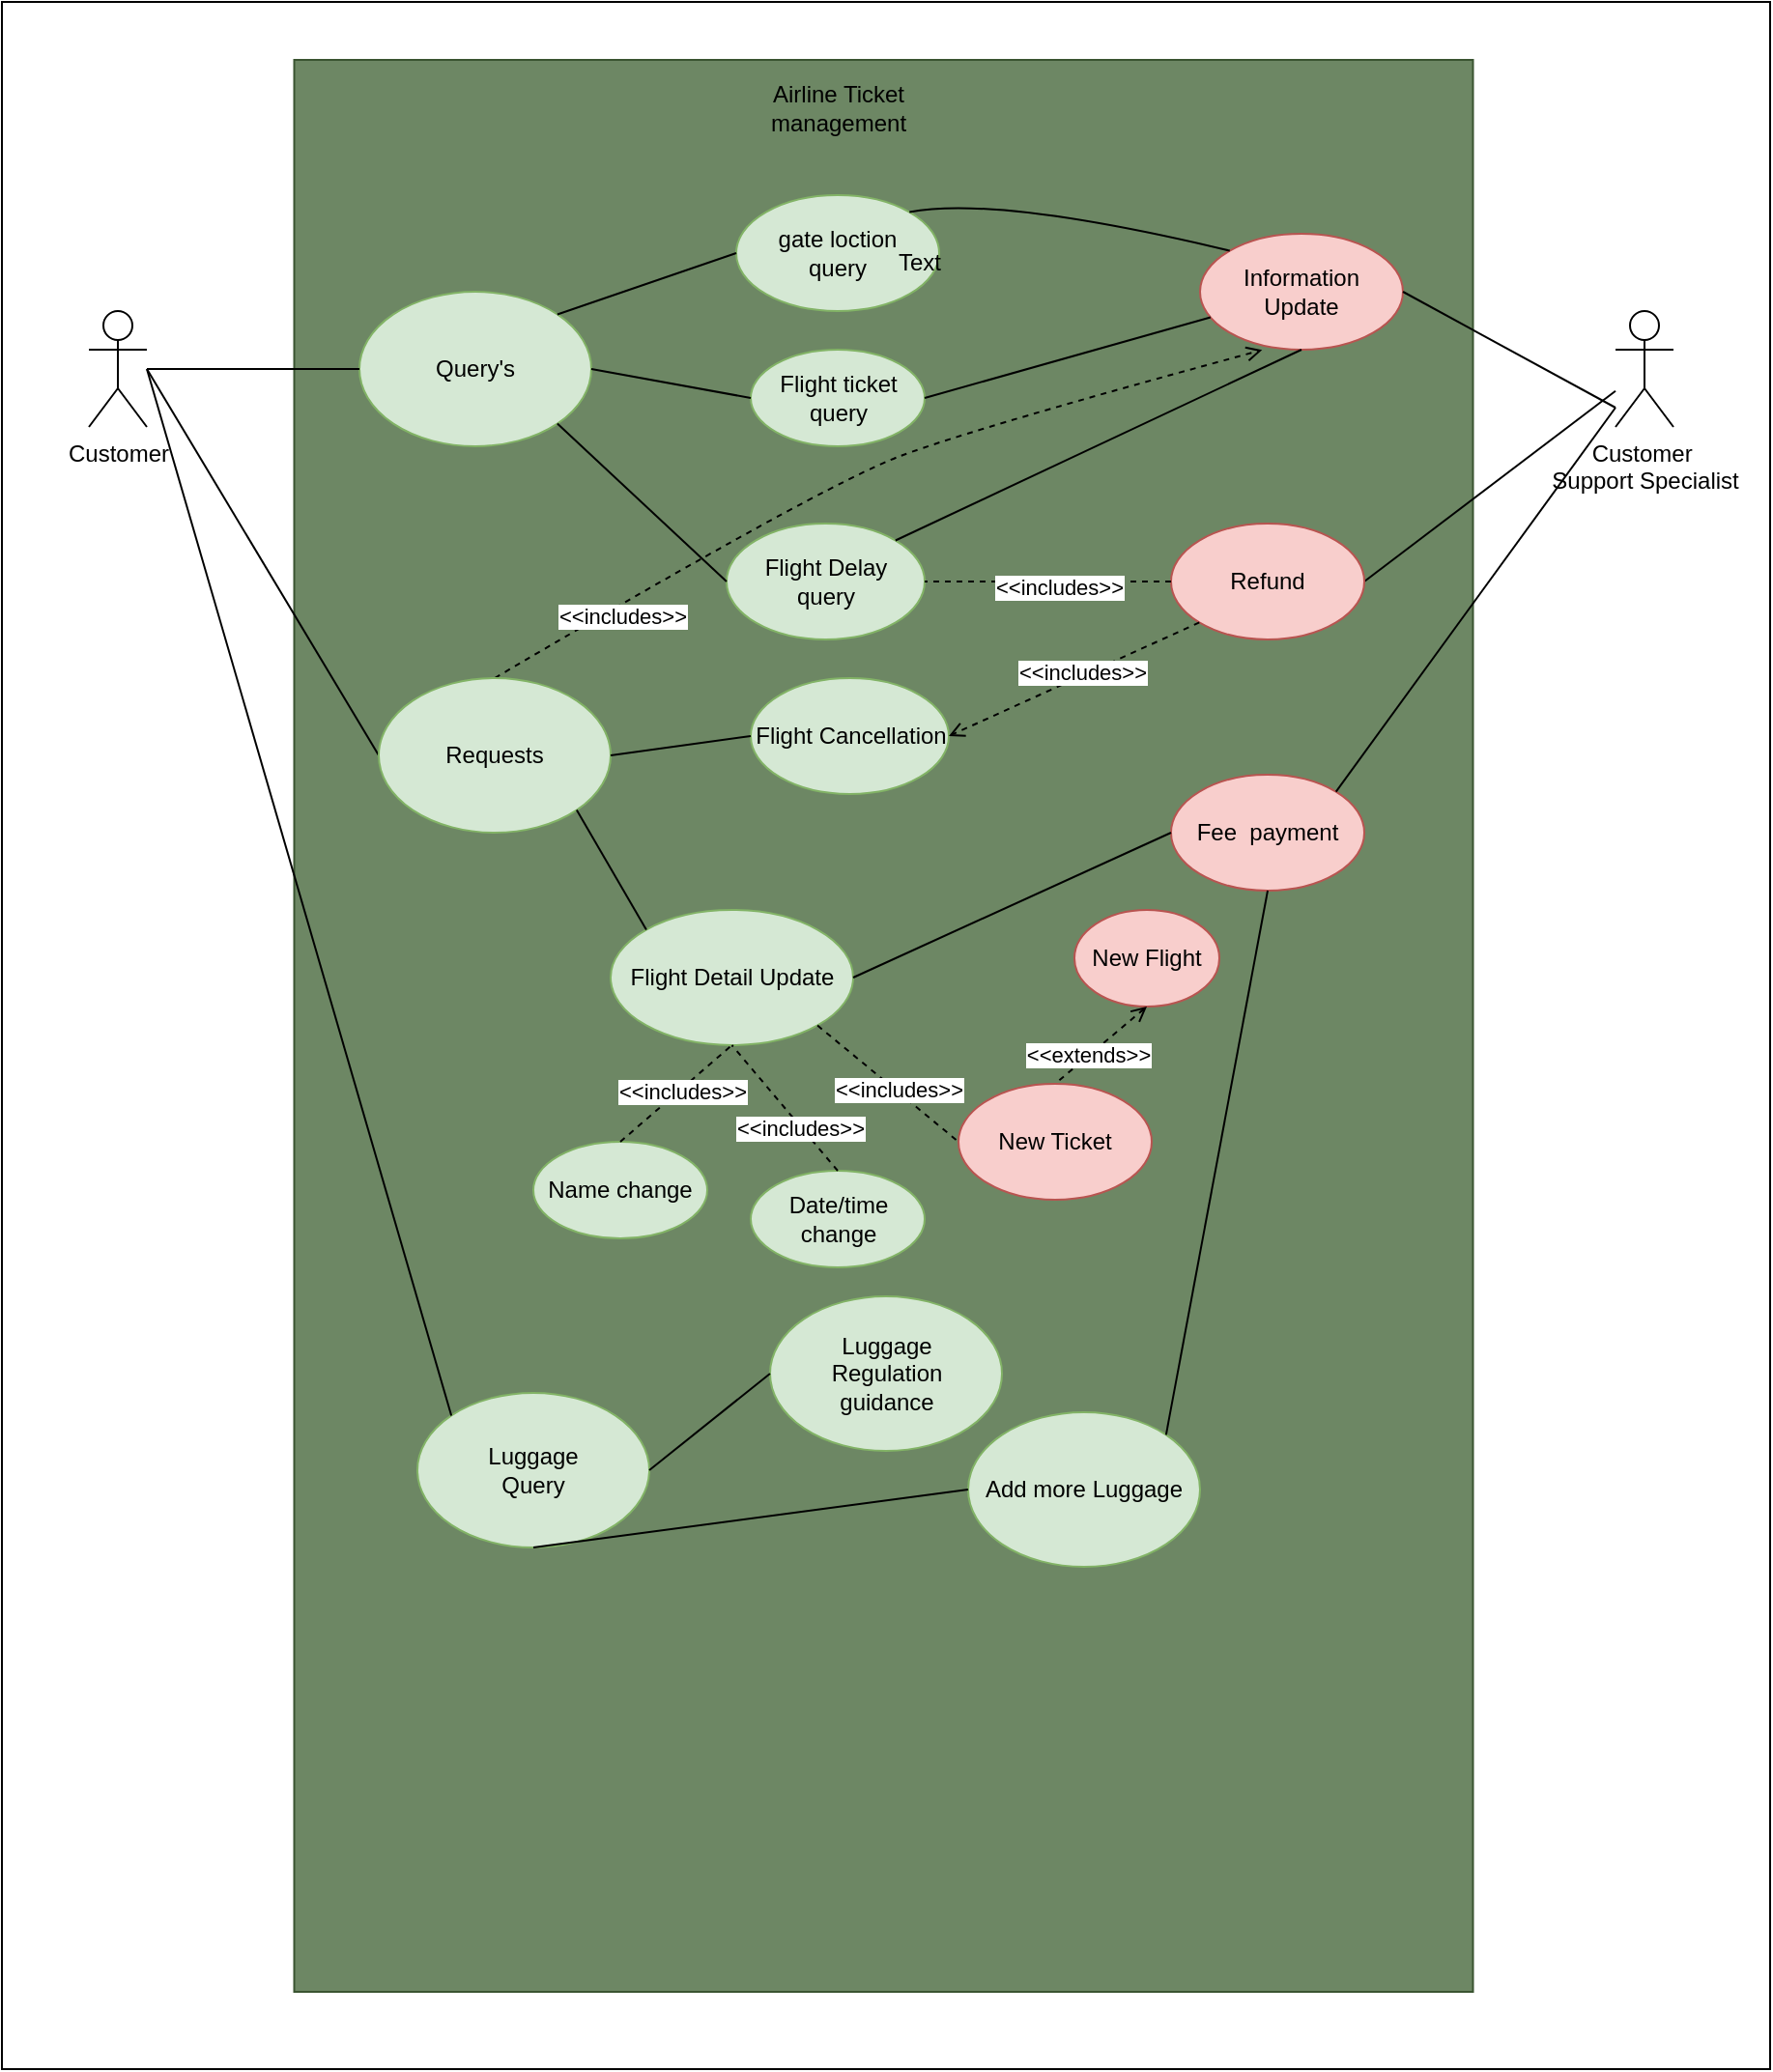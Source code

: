 <mxfile version="26.2.2">
  <diagram name="Page-1" id="nmM2ICLNHWc5m7DLxpwW">
    <mxGraphModel dx="874" dy="1663" grid="1" gridSize="10" guides="1" tooltips="1" connect="1" arrows="1" fold="1" page="1" pageScale="1" pageWidth="850" pageHeight="1100" math="0" shadow="0">
      <root>
        <mxCell id="0" />
        <mxCell id="1" parent="0" />
        <mxCell id="YvsCt8MaSUw-SsX8eenD-76" value="" style="rounded=0;whiteSpace=wrap;html=1;" parent="1" vertex="1">
          <mxGeometry x="45" y="-80" width="915" height="1070" as="geometry" />
        </mxCell>
        <mxCell id="YvsCt8MaSUw-SsX8eenD-75" value="" style="rounded=0;whiteSpace=wrap;html=1;fillColor=#6d8764;fontColor=#ffffff;strokeColor=#3A5431;" parent="1" vertex="1">
          <mxGeometry x="196.25" y="-50" width="610" height="1000" as="geometry" />
        </mxCell>
        <mxCell id="YvsCt8MaSUw-SsX8eenD-52" value="" style="endArrow=open;dashed=1;html=1;rounded=0;entryX=0.306;entryY=1.003;entryDx=0;entryDy=0;entryPerimeter=0;exitX=0.5;exitY=0;exitDx=0;exitDy=0;curved=1;endFill=0;" parent="1" source="YvsCt8MaSUw-SsX8eenD-49" target="YvsCt8MaSUw-SsX8eenD-21" edge="1">
          <mxGeometry width="50" height="50" relative="1" as="geometry">
            <mxPoint x="360" y="230" as="sourcePoint" />
            <mxPoint x="410" y="180" as="targetPoint" />
            <Array as="points">
              <mxPoint x="470" y="170" />
              <mxPoint x="550" y="140" />
            </Array>
          </mxGeometry>
        </mxCell>
        <mxCell id="YvsCt8MaSUw-SsX8eenD-53" value="&amp;lt;&amp;lt;includes&amp;gt;&amp;gt;" style="edgeLabel;html=1;align=center;verticalAlign=middle;resizable=0;points=[];" parent="YvsCt8MaSUw-SsX8eenD-52" vertex="1" connectable="0">
          <mxGeometry x="-0.724" y="-2" relative="1" as="geometry">
            <mxPoint x="13" y="-4" as="offset" />
          </mxGeometry>
        </mxCell>
        <mxCell id="YvsCt8MaSUw-SsX8eenD-2" value="Customer" style="shape=umlActor;verticalLabelPosition=bottom;verticalAlign=top;html=1;outlineConnect=0;" parent="1" vertex="1">
          <mxGeometry x="90" y="80" width="30" height="60" as="geometry" />
        </mxCell>
        <mxCell id="YvsCt8MaSUw-SsX8eenD-3" value="Customer&amp;nbsp;&lt;div&gt;Support Specialist&lt;/div&gt;" style="shape=umlActor;verticalLabelPosition=bottom;verticalAlign=top;html=1;outlineConnect=0;" parent="1" vertex="1">
          <mxGeometry x="880" y="80" width="30" height="60" as="geometry" />
        </mxCell>
        <mxCell id="YvsCt8MaSUw-SsX8eenD-6" value="&lt;div&gt;Query&#39;s&lt;/div&gt;" style="ellipse;whiteSpace=wrap;html=1;fillColor=#d5e8d4;strokeColor=#82b366;" parent="1" vertex="1">
          <mxGeometry x="230" y="70" width="120" height="80" as="geometry" />
        </mxCell>
        <mxCell id="YvsCt8MaSUw-SsX8eenD-7" value="" style="endArrow=none;html=1;rounded=0;entryX=0;entryY=0.5;entryDx=0;entryDy=0;" parent="1" source="YvsCt8MaSUw-SsX8eenD-2" target="YvsCt8MaSUw-SsX8eenD-6" edge="1">
          <mxGeometry width="50" height="50" relative="1" as="geometry">
            <mxPoint x="400" y="320" as="sourcePoint" />
            <mxPoint x="450" y="270" as="targetPoint" />
          </mxGeometry>
        </mxCell>
        <mxCell id="YvsCt8MaSUw-SsX8eenD-8" value="Luggage&lt;div&gt;Query&lt;/div&gt;" style="ellipse;whiteSpace=wrap;html=1;fillColor=#d5e8d4;strokeColor=#82b366;" parent="1" vertex="1">
          <mxGeometry x="260" y="640" width="120" height="80" as="geometry" />
        </mxCell>
        <mxCell id="YvsCt8MaSUw-SsX8eenD-11" value="gate loction&lt;div&gt;query&lt;/div&gt;" style="ellipse;whiteSpace=wrap;html=1;fillColor=#d5e8d4;strokeColor=#82b366;" parent="1" vertex="1">
          <mxGeometry x="425" y="20" width="105" height="60" as="geometry" />
        </mxCell>
        <mxCell id="YvsCt8MaSUw-SsX8eenD-12" value="Flight ticket&lt;div&gt;query&lt;/div&gt;" style="ellipse;whiteSpace=wrap;html=1;fillColor=#d5e8d4;strokeColor=#82b366;" parent="1" vertex="1">
          <mxGeometry x="432.5" y="100" width="90" height="50" as="geometry" />
        </mxCell>
        <mxCell id="YvsCt8MaSUw-SsX8eenD-13" value="Name change" style="ellipse;whiteSpace=wrap;html=1;fillColor=#d5e8d4;strokeColor=#82b366;" parent="1" vertex="1">
          <mxGeometry x="320" y="510" width="90" height="50" as="geometry" />
        </mxCell>
        <mxCell id="YvsCt8MaSUw-SsX8eenD-14" value="Flight Detail Update" style="ellipse;whiteSpace=wrap;html=1;fillColor=#d5e8d4;strokeColor=#82b366;" parent="1" vertex="1">
          <mxGeometry x="360" y="390" width="125.5" height="70" as="geometry" />
        </mxCell>
        <mxCell id="YvsCt8MaSUw-SsX8eenD-15" value="" style="endArrow=none;html=1;rounded=0;exitX=1;exitY=0;exitDx=0;exitDy=0;entryX=0;entryY=0.5;entryDx=0;entryDy=0;" parent="1" source="YvsCt8MaSUw-SsX8eenD-6" target="YvsCt8MaSUw-SsX8eenD-11" edge="1">
          <mxGeometry width="50" height="50" relative="1" as="geometry">
            <mxPoint x="400" y="320" as="sourcePoint" />
            <mxPoint x="450" y="270" as="targetPoint" />
          </mxGeometry>
        </mxCell>
        <mxCell id="YvsCt8MaSUw-SsX8eenD-16" value="" style="endArrow=none;html=1;rounded=0;exitX=1;exitY=0.5;exitDx=0;exitDy=0;entryX=0;entryY=0.5;entryDx=0;entryDy=0;" parent="1" source="YvsCt8MaSUw-SsX8eenD-6" target="YvsCt8MaSUw-SsX8eenD-12" edge="1">
          <mxGeometry width="50" height="50" relative="1" as="geometry">
            <mxPoint x="400" y="320" as="sourcePoint" />
            <mxPoint x="450" y="270" as="targetPoint" />
          </mxGeometry>
        </mxCell>
        <mxCell id="YvsCt8MaSUw-SsX8eenD-17" value="Flight Delay&lt;div&gt;query&lt;/div&gt;" style="ellipse;whiteSpace=wrap;html=1;fillColor=#d5e8d4;strokeColor=#82b366;" parent="1" vertex="1">
          <mxGeometry x="420" y="190" width="102.5" height="60" as="geometry" />
        </mxCell>
        <mxCell id="YvsCt8MaSUw-SsX8eenD-18" value="" style="endArrow=none;html=1;rounded=0;exitX=1;exitY=1;exitDx=0;exitDy=0;entryX=0;entryY=0.5;entryDx=0;entryDy=0;" parent="1" source="YvsCt8MaSUw-SsX8eenD-6" target="YvsCt8MaSUw-SsX8eenD-17" edge="1">
          <mxGeometry width="50" height="50" relative="1" as="geometry">
            <mxPoint x="400" y="220" as="sourcePoint" />
            <mxPoint x="450" y="170" as="targetPoint" />
          </mxGeometry>
        </mxCell>
        <mxCell id="YvsCt8MaSUw-SsX8eenD-21" value="Information&lt;div&gt;Update&lt;/div&gt;" style="ellipse;whiteSpace=wrap;html=1;fillColor=#f8cecc;strokeColor=#b85450;" parent="1" vertex="1">
          <mxGeometry x="665" y="40" width="105" height="60" as="geometry" />
        </mxCell>
        <mxCell id="YvsCt8MaSUw-SsX8eenD-22" value="" style="endArrow=none;html=1;rounded=0;exitX=1;exitY=0.5;exitDx=0;exitDy=0;" parent="1" source="YvsCt8MaSUw-SsX8eenD-21" edge="1">
          <mxGeometry width="50" height="50" relative="1" as="geometry">
            <mxPoint x="580" y="200" as="sourcePoint" />
            <mxPoint x="880" y="130" as="targetPoint" />
          </mxGeometry>
        </mxCell>
        <mxCell id="YvsCt8MaSUw-SsX8eenD-24" value="" style="endArrow=none;html=1;rounded=0;exitX=1;exitY=0;exitDx=0;exitDy=0;entryX=0;entryY=0;entryDx=0;entryDy=0;curved=1;" parent="1" source="YvsCt8MaSUw-SsX8eenD-11" target="YvsCt8MaSUw-SsX8eenD-21" edge="1">
          <mxGeometry width="50" height="50" relative="1" as="geometry">
            <mxPoint x="533" y="135" as="sourcePoint" />
            <mxPoint x="628" y="100" as="targetPoint" />
            <Array as="points">
              <mxPoint x="560" y="20" />
            </Array>
          </mxGeometry>
        </mxCell>
        <mxCell id="YvsCt8MaSUw-SsX8eenD-25" value="New Ticket" style="ellipse;whiteSpace=wrap;html=1;fillColor=#f8cecc;strokeColor=#b85450;" parent="1" vertex="1">
          <mxGeometry x="540" y="480" width="100" height="60" as="geometry" />
        </mxCell>
        <mxCell id="YvsCt8MaSUw-SsX8eenD-28" value="" style="endArrow=none;html=1;rounded=0;exitX=1;exitY=0.5;exitDx=0;exitDy=0;" parent="1" source="YvsCt8MaSUw-SsX8eenD-37" target="YvsCt8MaSUw-SsX8eenD-3" edge="1">
          <mxGeometry width="50" height="50" relative="1" as="geometry">
            <mxPoint x="795.0" y="175" as="sourcePoint" />
            <mxPoint x="560" y="120" as="targetPoint" />
          </mxGeometry>
        </mxCell>
        <mxCell id="YvsCt8MaSUw-SsX8eenD-29" value="New Flight" style="ellipse;whiteSpace=wrap;html=1;fillColor=#f8cecc;strokeColor=#b85450;" parent="1" vertex="1">
          <mxGeometry x="600" y="390" width="75" height="50" as="geometry" />
        </mxCell>
        <mxCell id="YvsCt8MaSUw-SsX8eenD-32" value="" style="endArrow=none;dashed=1;html=1;rounded=0;exitX=0.5;exitY=1;exitDx=0;exitDy=0;entryX=0.5;entryY=0;entryDx=0;entryDy=0;endFill=1;startArrow=open;startFill=0;" parent="1" source="YvsCt8MaSUw-SsX8eenD-29" target="YvsCt8MaSUw-SsX8eenD-25" edge="1">
          <mxGeometry width="50" height="50" relative="1" as="geometry">
            <mxPoint x="510" y="170" as="sourcePoint" />
            <mxPoint x="560" y="120" as="targetPoint" />
          </mxGeometry>
        </mxCell>
        <mxCell id="YvsCt8MaSUw-SsX8eenD-66" value="&amp;lt;&amp;lt;extends&amp;gt;&amp;gt;" style="edgeLabel;html=1;align=center;verticalAlign=middle;resizable=0;points=[];" parent="YvsCt8MaSUw-SsX8eenD-32" vertex="1" connectable="0">
          <mxGeometry x="0.259" y="-1" relative="1" as="geometry">
            <mxPoint as="offset" />
          </mxGeometry>
        </mxCell>
        <mxCell id="YvsCt8MaSUw-SsX8eenD-34" value="" style="endArrow=none;html=1;rounded=0;exitX=1;exitY=0;exitDx=0;exitDy=0;entryX=0.5;entryY=1;entryDx=0;entryDy=0;" parent="1" source="YvsCt8MaSUw-SsX8eenD-17" target="YvsCt8MaSUw-SsX8eenD-21" edge="1">
          <mxGeometry width="50" height="50" relative="1" as="geometry">
            <mxPoint x="540" y="164" as="sourcePoint" />
            <mxPoint x="622" y="120" as="targetPoint" />
          </mxGeometry>
        </mxCell>
        <mxCell id="YvsCt8MaSUw-SsX8eenD-37" value="Refund" style="ellipse;whiteSpace=wrap;html=1;fillColor=#f8cecc;strokeColor=#b85450;" parent="1" vertex="1">
          <mxGeometry x="650" y="190" width="100" height="60" as="geometry" />
        </mxCell>
        <mxCell id="YvsCt8MaSUw-SsX8eenD-38" value="Flight Cancellation" style="ellipse;whiteSpace=wrap;html=1;fillColor=#d5e8d4;strokeColor=#82b366;" parent="1" vertex="1">
          <mxGeometry x="432.5" y="270" width="102.5" height="60" as="geometry" />
        </mxCell>
        <mxCell id="YvsCt8MaSUw-SsX8eenD-41" value="" style="endArrow=none;html=1;rounded=0;exitX=1;exitY=0.5;exitDx=0;exitDy=0;" parent="1" source="YvsCt8MaSUw-SsX8eenD-12" target="YvsCt8MaSUw-SsX8eenD-21" edge="1">
          <mxGeometry width="50" height="50" relative="1" as="geometry">
            <mxPoint x="510" y="250" as="sourcePoint" />
            <mxPoint x="560" y="200" as="targetPoint" />
          </mxGeometry>
        </mxCell>
        <mxCell id="YvsCt8MaSUw-SsX8eenD-43" value="" style="endArrow=none;dashed=1;html=1;rounded=0;exitX=0;exitY=0.5;exitDx=0;exitDy=0;entryX=1;entryY=0.5;entryDx=0;entryDy=0;" parent="1" source="YvsCt8MaSUw-SsX8eenD-37" target="YvsCt8MaSUw-SsX8eenD-17" edge="1">
          <mxGeometry width="50" height="50" relative="1" as="geometry">
            <mxPoint x="510" y="250" as="sourcePoint" />
            <mxPoint x="560" y="200" as="targetPoint" />
          </mxGeometry>
        </mxCell>
        <mxCell id="YvsCt8MaSUw-SsX8eenD-44" value="&amp;lt;&amp;lt;includes&amp;gt;&amp;gt;" style="edgeLabel;html=1;align=center;verticalAlign=middle;resizable=0;points=[];" parent="YvsCt8MaSUw-SsX8eenD-43" vertex="1" connectable="0">
          <mxGeometry x="-0.331" y="1" relative="1" as="geometry">
            <mxPoint x="-16" y="2" as="offset" />
          </mxGeometry>
        </mxCell>
        <mxCell id="YvsCt8MaSUw-SsX8eenD-45" value="" style="endArrow=open;dashed=1;html=1;rounded=0;exitX=0;exitY=1;exitDx=0;exitDy=0;entryX=1;entryY=0.5;entryDx=0;entryDy=0;endFill=0;startFill=0;startArrow=none;" parent="1" source="YvsCt8MaSUw-SsX8eenD-37" target="YvsCt8MaSUw-SsX8eenD-38" edge="1">
          <mxGeometry width="50" height="50" relative="1" as="geometry">
            <mxPoint x="641" y="290" as="sourcePoint" />
            <mxPoint x="530" y="280" as="targetPoint" />
          </mxGeometry>
        </mxCell>
        <mxCell id="YvsCt8MaSUw-SsX8eenD-61" value="&amp;lt;&amp;lt;includes&amp;gt;&amp;gt;" style="edgeLabel;html=1;align=center;verticalAlign=middle;resizable=0;points=[];" parent="YvsCt8MaSUw-SsX8eenD-45" vertex="1" connectable="0">
          <mxGeometry x="-0.072" y="-2" relative="1" as="geometry">
            <mxPoint as="offset" />
          </mxGeometry>
        </mxCell>
        <mxCell id="YvsCt8MaSUw-SsX8eenD-48" value="" style="endArrow=none;html=1;rounded=0;entryX=0;entryY=0.5;entryDx=0;entryDy=0;" parent="1" target="YvsCt8MaSUw-SsX8eenD-49" edge="1">
          <mxGeometry width="50" height="50" relative="1" as="geometry">
            <mxPoint x="120" y="110" as="sourcePoint" />
            <mxPoint x="240.0" y="250" as="targetPoint" />
          </mxGeometry>
        </mxCell>
        <mxCell id="YvsCt8MaSUw-SsX8eenD-49" value="&lt;span style=&quot;background-color: transparent; color: light-dark(rgb(0, 0, 0), rgb(255, 255, 255));&quot;&gt;Requests&lt;/span&gt;" style="ellipse;whiteSpace=wrap;html=1;fillColor=#d5e8d4;strokeColor=#82b366;" parent="1" vertex="1">
          <mxGeometry x="240" y="270" width="120" height="80" as="geometry" />
        </mxCell>
        <mxCell id="YvsCt8MaSUw-SsX8eenD-51" value="" style="endArrow=none;html=1;rounded=0;exitX=1;exitY=0.5;exitDx=0;exitDy=0;entryX=0;entryY=0.5;entryDx=0;entryDy=0;" parent="1" source="YvsCt8MaSUw-SsX8eenD-49" target="YvsCt8MaSUw-SsX8eenD-38" edge="1">
          <mxGeometry width="50" height="50" relative="1" as="geometry">
            <mxPoint x="360" y="310" as="sourcePoint" />
            <mxPoint x="410" y="260" as="targetPoint" />
          </mxGeometry>
        </mxCell>
        <mxCell id="YvsCt8MaSUw-SsX8eenD-56" value="" style="endArrow=none;dashed=1;html=1;rounded=0;entryX=0.5;entryY=1;entryDx=0;entryDy=0;exitX=0.5;exitY=0;exitDx=0;exitDy=0;" parent="1" source="YvsCt8MaSUw-SsX8eenD-13" target="YvsCt8MaSUw-SsX8eenD-14" edge="1">
          <mxGeometry width="50" height="50" relative="1" as="geometry">
            <mxPoint x="715.5" y="310" as="sourcePoint" />
            <mxPoint x="765.5" y="260" as="targetPoint" />
          </mxGeometry>
        </mxCell>
        <mxCell id="YvsCt8MaSUw-SsX8eenD-57" value="&amp;lt;&amp;lt;includes&amp;gt;&amp;gt;" style="edgeLabel;html=1;align=center;verticalAlign=middle;resizable=0;points=[];" parent="YvsCt8MaSUw-SsX8eenD-56" vertex="1" connectable="0">
          <mxGeometry x="0.262" relative="1" as="geometry">
            <mxPoint x="-5" y="5" as="offset" />
          </mxGeometry>
        </mxCell>
        <mxCell id="YvsCt8MaSUw-SsX8eenD-58" value="Date/time change" style="ellipse;whiteSpace=wrap;html=1;fillColor=#d5e8d4;strokeColor=#82b366;" parent="1" vertex="1">
          <mxGeometry x="432.5" y="525" width="90" height="50" as="geometry" />
        </mxCell>
        <mxCell id="YvsCt8MaSUw-SsX8eenD-59" value="" style="endArrow=none;dashed=1;html=1;rounded=0;entryX=0.5;entryY=1;entryDx=0;entryDy=0;exitX=0.5;exitY=0;exitDx=0;exitDy=0;" parent="1" source="YvsCt8MaSUw-SsX8eenD-58" target="YvsCt8MaSUw-SsX8eenD-14" edge="1">
          <mxGeometry width="50" height="50" relative="1" as="geometry">
            <mxPoint x="715.5" y="310" as="sourcePoint" />
            <mxPoint x="765.5" y="260" as="targetPoint" />
          </mxGeometry>
        </mxCell>
        <mxCell id="YvsCt8MaSUw-SsX8eenD-60" value="&amp;lt;&amp;lt;includes&amp;gt;&amp;gt;" style="edgeLabel;html=1;align=center;verticalAlign=middle;resizable=0;points=[];" parent="YvsCt8MaSUw-SsX8eenD-59" vertex="1" connectable="0">
          <mxGeometry x="-0.302" relative="1" as="geometry">
            <mxPoint x="-1" as="offset" />
          </mxGeometry>
        </mxCell>
        <mxCell id="YvsCt8MaSUw-SsX8eenD-62" value="" style="endArrow=none;html=1;rounded=0;entryX=1;entryY=1;entryDx=0;entryDy=0;exitX=0;exitY=0;exitDx=0;exitDy=0;" parent="1" source="YvsCt8MaSUw-SsX8eenD-14" target="YvsCt8MaSUw-SsX8eenD-49" edge="1">
          <mxGeometry width="50" height="50" relative="1" as="geometry">
            <mxPoint x="490" y="430" as="sourcePoint" />
            <mxPoint x="540" y="380" as="targetPoint" />
          </mxGeometry>
        </mxCell>
        <mxCell id="YvsCt8MaSUw-SsX8eenD-63" value="Fee&amp;nbsp; payment" style="ellipse;whiteSpace=wrap;html=1;fillColor=#f8cecc;strokeColor=#b85450;" parent="1" vertex="1">
          <mxGeometry x="650" y="320" width="100" height="60" as="geometry" />
        </mxCell>
        <mxCell id="YvsCt8MaSUw-SsX8eenD-67" value="" style="endArrow=none;dashed=1;html=1;rounded=0;exitX=1;exitY=1;exitDx=0;exitDy=0;entryX=0;entryY=0.5;entryDx=0;entryDy=0;" parent="1" source="YvsCt8MaSUw-SsX8eenD-14" target="YvsCt8MaSUw-SsX8eenD-25" edge="1">
          <mxGeometry width="50" height="50" relative="1" as="geometry">
            <mxPoint x="490" y="430" as="sourcePoint" />
            <mxPoint x="540" y="380" as="targetPoint" />
          </mxGeometry>
        </mxCell>
        <mxCell id="YvsCt8MaSUw-SsX8eenD-68" value="&amp;lt;&amp;lt;includes&amp;gt;&amp;gt;" style="edgeLabel;html=1;align=center;verticalAlign=middle;resizable=0;points=[];" parent="YvsCt8MaSUw-SsX8eenD-67" vertex="1" connectable="0">
          <mxGeometry x="0.13" y="1" relative="1" as="geometry">
            <mxPoint as="offset" />
          </mxGeometry>
        </mxCell>
        <mxCell id="YvsCt8MaSUw-SsX8eenD-69" value="" style="endArrow=none;html=1;rounded=0;exitX=1;exitY=0.5;exitDx=0;exitDy=0;entryX=0;entryY=0.5;entryDx=0;entryDy=0;" parent="1" source="YvsCt8MaSUw-SsX8eenD-14" target="YvsCt8MaSUw-SsX8eenD-63" edge="1">
          <mxGeometry width="50" height="50" relative="1" as="geometry">
            <mxPoint x="490" y="430" as="sourcePoint" />
            <mxPoint x="540" y="380" as="targetPoint" />
          </mxGeometry>
        </mxCell>
        <mxCell id="YvsCt8MaSUw-SsX8eenD-70" value="Add more Luggage" style="ellipse;whiteSpace=wrap;html=1;fillColor=#d5e8d4;strokeColor=#82b366;" parent="1" vertex="1">
          <mxGeometry x="545" y="650" width="120" height="80" as="geometry" />
        </mxCell>
        <mxCell id="YvsCt8MaSUw-SsX8eenD-73" value="" style="endArrow=none;html=1;rounded=0;entryX=0.5;entryY=1;entryDx=0;entryDy=0;exitX=1;exitY=0;exitDx=0;exitDy=0;" parent="1" source="YvsCt8MaSUw-SsX8eenD-70" target="YvsCt8MaSUw-SsX8eenD-63" edge="1">
          <mxGeometry width="50" height="50" relative="1" as="geometry">
            <mxPoint x="490" y="640" as="sourcePoint" />
            <mxPoint x="540" y="590" as="targetPoint" />
          </mxGeometry>
        </mxCell>
        <mxCell id="YvsCt8MaSUw-SsX8eenD-74" value="" style="endArrow=none;html=1;rounded=0;entryX=0;entryY=0;entryDx=0;entryDy=0;" parent="1" target="YvsCt8MaSUw-SsX8eenD-8" edge="1">
          <mxGeometry width="50" height="50" relative="1" as="geometry">
            <mxPoint x="120" y="110" as="sourcePoint" />
            <mxPoint x="250" y="320" as="targetPoint" />
          </mxGeometry>
        </mxCell>
        <mxCell id="YvsCt8MaSUw-SsX8eenD-77" value="Text" style="text;html=1;align=center;verticalAlign=middle;whiteSpace=wrap;rounded=0;" parent="1" vertex="1">
          <mxGeometry x="490" y="40" width="60" height="30" as="geometry" />
        </mxCell>
        <mxCell id="YvsCt8MaSUw-SsX8eenD-78" value="Airline Ticket management" style="text;html=1;align=center;verticalAlign=middle;whiteSpace=wrap;rounded=0;" parent="1" vertex="1">
          <mxGeometry x="447.5" y="-40" width="60" height="30" as="geometry" />
        </mxCell>
        <mxCell id="YvsCt8MaSUw-SsX8eenD-80" value="" style="endArrow=none;html=1;rounded=0;exitX=1;exitY=0;exitDx=0;exitDy=0;" parent="1" source="YvsCt8MaSUw-SsX8eenD-63" edge="1">
          <mxGeometry width="50" height="50" relative="1" as="geometry">
            <mxPoint x="790" y="270" as="sourcePoint" />
            <mxPoint x="880" y="130" as="targetPoint" />
          </mxGeometry>
        </mxCell>
        <mxCell id="nDoEofmhQ9d-8AAyIwMq-3" value="" style="endArrow=none;html=1;rounded=0;exitX=0.5;exitY=1;exitDx=0;exitDy=0;entryX=0;entryY=0.5;entryDx=0;entryDy=0;" edge="1" parent="1" source="YvsCt8MaSUw-SsX8eenD-8" target="YvsCt8MaSUw-SsX8eenD-70">
          <mxGeometry width="50" height="50" relative="1" as="geometry">
            <mxPoint x="420" y="830" as="sourcePoint" />
            <mxPoint x="470" y="780" as="targetPoint" />
          </mxGeometry>
        </mxCell>
        <mxCell id="nDoEofmhQ9d-8AAyIwMq-4" value="Luggage&lt;div&gt;Regulation&lt;/div&gt;&lt;div&gt;guidance&lt;/div&gt;" style="ellipse;whiteSpace=wrap;html=1;fillColor=#d5e8d4;strokeColor=#82b366;" vertex="1" parent="1">
          <mxGeometry x="442.5" y="590" width="120" height="80" as="geometry" />
        </mxCell>
        <mxCell id="nDoEofmhQ9d-8AAyIwMq-6" value="" style="endArrow=none;html=1;rounded=0;exitX=1;exitY=0.5;exitDx=0;exitDy=0;entryX=0;entryY=0.5;entryDx=0;entryDy=0;" edge="1" parent="1" source="YvsCt8MaSUw-SsX8eenD-8" target="nDoEofmhQ9d-8AAyIwMq-4">
          <mxGeometry width="50" height="50" relative="1" as="geometry">
            <mxPoint x="420" y="530" as="sourcePoint" />
            <mxPoint x="470" y="480" as="targetPoint" />
          </mxGeometry>
        </mxCell>
      </root>
    </mxGraphModel>
  </diagram>
</mxfile>
